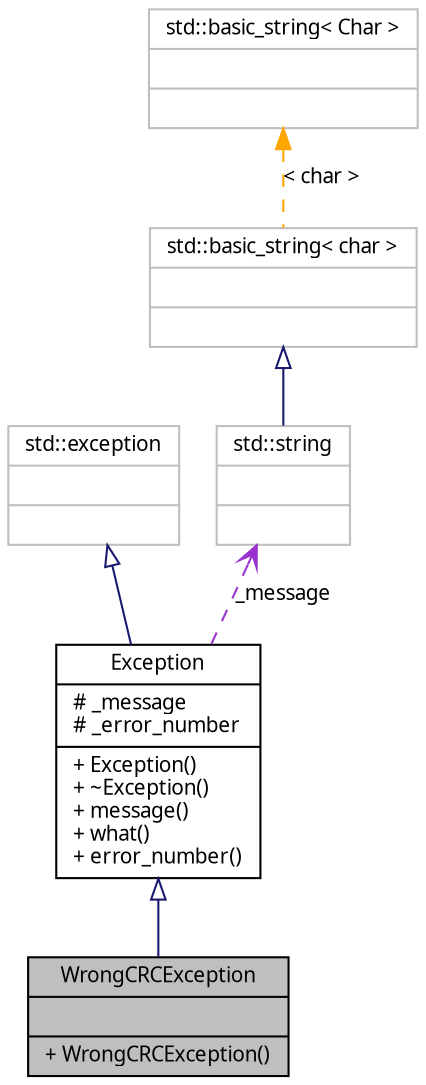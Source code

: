 digraph G
{
  edge [fontname="FreeSans.ttf",fontsize=10,labelfontname="FreeSans.ttf",labelfontsize=10];
  node [fontname="FreeSans.ttf",fontsize=10,shape=record];
  Node1 [label="{WrongCRCException\n||+ WrongCRCException()\l}",height=0.2,width=0.4,color="black", fillcolor="grey75", style="filled" fontcolor="black"];
  Node2 -> Node1 [dir=back,color="midnightblue",fontsize=10,style="solid",arrowtail="empty",fontname="FreeSans.ttf"];
  Node2 [label="{Exception\n|# _message\l# _error_number\l|+ Exception()\l+ ~Exception()\l+ message()\l+ what()\l+ error_number()\l}",height=0.2,width=0.4,color="black", fillcolor="white", style="filled",URL="$classException.html"];
  Node3 -> Node2 [dir=back,color="midnightblue",fontsize=10,style="solid",arrowtail="empty",fontname="FreeSans.ttf"];
  Node3 [label="{std::exception\n||}",height=0.2,width=0.4,color="grey75", fillcolor="white", style="filled",tooltip="STL class."];
  Node4 -> Node2 [dir=back,color="darkorchid3",fontsize=10,style="dashed",label="_message",arrowtail="open",fontname="FreeSans.ttf"];
  Node4 [label="{std::string\n||}",height=0.2,width=0.4,color="grey75", fillcolor="white", style="filled",tooltip="STL class."];
  Node5 -> Node4 [dir=back,color="midnightblue",fontsize=10,style="solid",arrowtail="empty",fontname="FreeSans.ttf"];
  Node5 [label="{std::basic_string\< char \>\n||}",height=0.2,width=0.4,color="grey75", fillcolor="white", style="filled"];
  Node6 -> Node5 [dir=back,color="orange",fontsize=10,style="dashed",label="\< char \>",fontname="FreeSans.ttf"];
  Node6 [label="{std::basic_string\< Char \>\n||}",height=0.2,width=0.4,color="grey75", fillcolor="white", style="filled",tooltip="STL class."];
}
